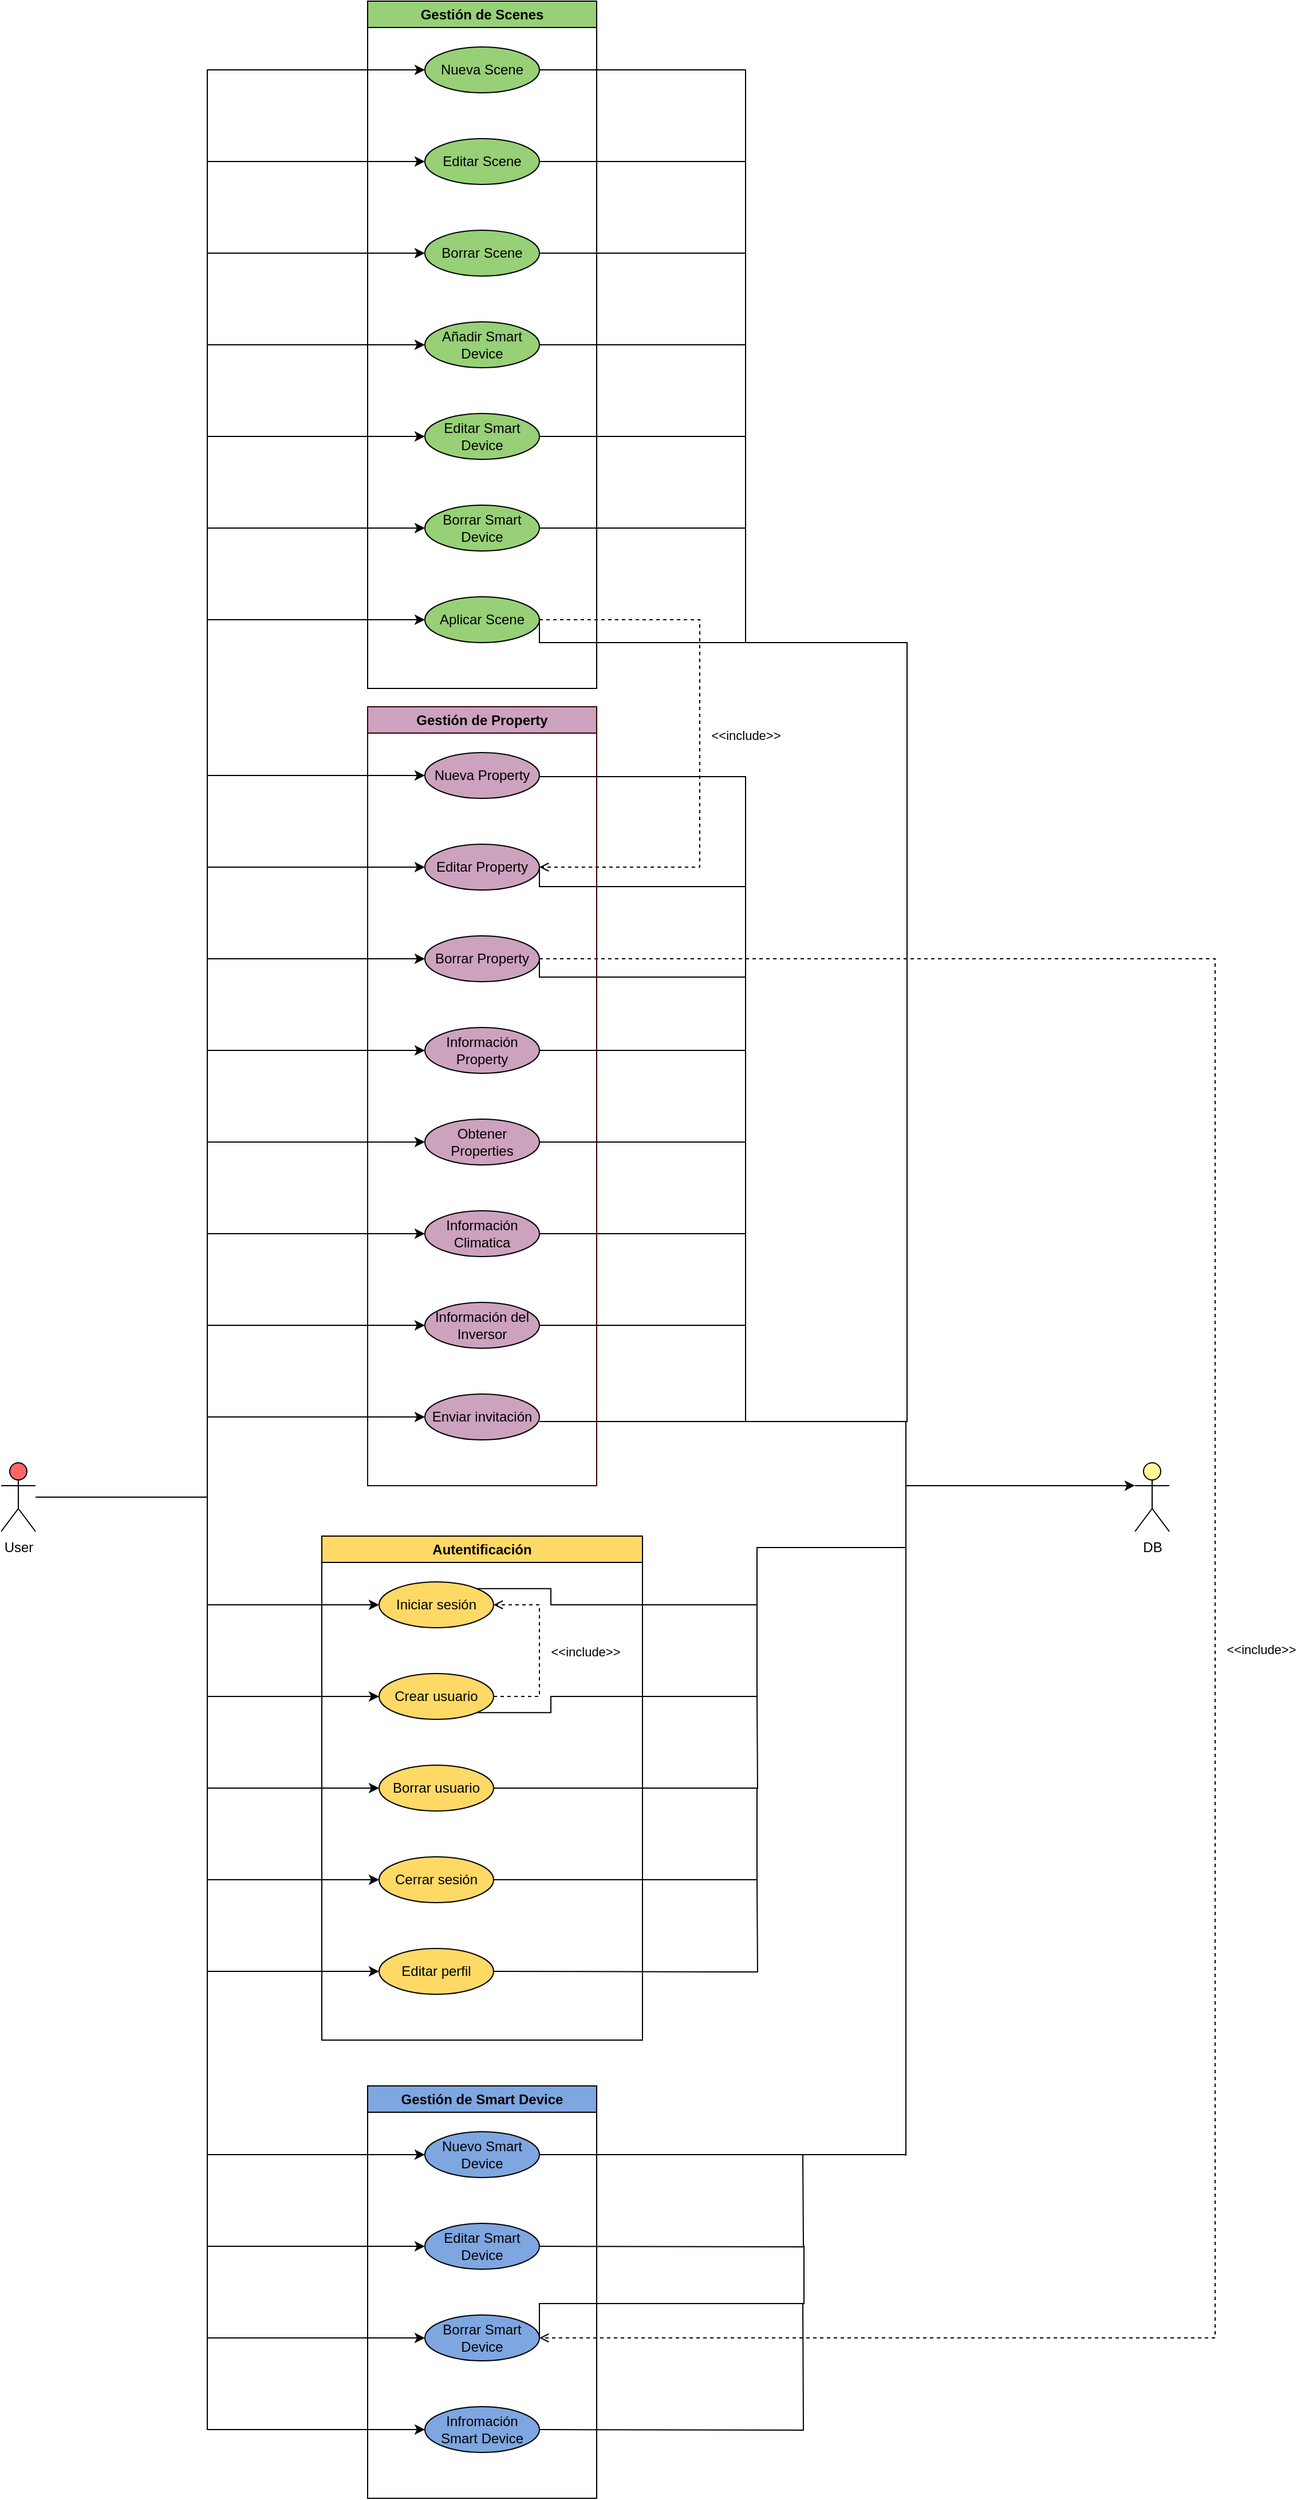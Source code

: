 <mxfile version="21.2.8" type="device">
  <diagram name="Página-1" id="qGU62RUMDF7yLZdWHexL">
    <mxGraphModel dx="1720" dy="2008" grid="1" gridSize="10" guides="1" tooltips="1" connect="1" arrows="1" fold="1" page="1" pageScale="1" pageWidth="827" pageHeight="1169" math="0" shadow="0">
      <root>
        <mxCell id="0" />
        <mxCell id="1" parent="0" />
        <mxCell id="La6jZJayL8-oUf0QyG6G-1" value="Gestión de Property" style="swimlane;whiteSpace=wrap;html=1;strokeColor=#330000;shadow=0;fillColor=#CDA2BE;" parent="1" vertex="1">
          <mxGeometry x="360" y="-514" width="200" height="680" as="geometry" />
        </mxCell>
        <mxCell id="La6jZJayL8-oUf0QyG6G-6" value="Nueva Property" style="ellipse;whiteSpace=wrap;html=1;fillColor=#CDA2BE;" parent="La6jZJayL8-oUf0QyG6G-1" vertex="1">
          <mxGeometry x="50" y="40" width="100" height="40" as="geometry" />
        </mxCell>
        <mxCell id="La6jZJayL8-oUf0QyG6G-7" value="Editar Property" style="ellipse;whiteSpace=wrap;html=1;fillColor=#CDA2BE;" parent="La6jZJayL8-oUf0QyG6G-1" vertex="1">
          <mxGeometry x="50" y="120" width="100" height="40" as="geometry" />
        </mxCell>
        <mxCell id="La6jZJayL8-oUf0QyG6G-8" value="Borrar Property" style="ellipse;whiteSpace=wrap;html=1;fillColor=#CDA2BE;" parent="La6jZJayL8-oUf0QyG6G-1" vertex="1">
          <mxGeometry x="50" y="200" width="100" height="40" as="geometry" />
        </mxCell>
        <mxCell id="La6jZJayL8-oUf0QyG6G-9" value="Información Property" style="ellipse;whiteSpace=wrap;html=1;fillColor=#CDA2BE;" parent="La6jZJayL8-oUf0QyG6G-1" vertex="1">
          <mxGeometry x="50" y="280" width="100" height="40" as="geometry" />
        </mxCell>
        <mxCell id="La6jZJayL8-oUf0QyG6G-11" value="Obtener Properties" style="ellipse;whiteSpace=wrap;html=1;fillColor=#CDA2BE;" parent="La6jZJayL8-oUf0QyG6G-1" vertex="1">
          <mxGeometry x="50" y="360" width="100" height="40" as="geometry" />
        </mxCell>
        <mxCell id="La6jZJayL8-oUf0QyG6G-16" value="Información Climatica" style="ellipse;whiteSpace=wrap;html=1;fillColor=#CDA2BE;" parent="La6jZJayL8-oUf0QyG6G-1" vertex="1">
          <mxGeometry x="50" y="440" width="100" height="40" as="geometry" />
        </mxCell>
        <mxCell id="La6jZJayL8-oUf0QyG6G-17" value="Información del Inversor" style="ellipse;whiteSpace=wrap;html=1;fillColor=#CDA2BE;" parent="La6jZJayL8-oUf0QyG6G-1" vertex="1">
          <mxGeometry x="50" y="520" width="100" height="40" as="geometry" />
        </mxCell>
        <mxCell id="La6jZJayL8-oUf0QyG6G-26" value="Enviar invitación" style="ellipse;whiteSpace=wrap;html=1;fillColor=#CDA2BE;" parent="La6jZJayL8-oUf0QyG6G-1" vertex="1">
          <mxGeometry x="50" y="600" width="100" height="40" as="geometry" />
        </mxCell>
        <mxCell id="La6jZJayL8-oUf0QyG6G-2" value="Gestión de Smart Device" style="swimlane;whiteSpace=wrap;html=1;fillColor=#7EA6E0;" parent="1" vertex="1">
          <mxGeometry x="360" y="690" width="200" height="360" as="geometry" />
        </mxCell>
        <mxCell id="La6jZJayL8-oUf0QyG6G-10" value="Nuevo Smart Device" style="ellipse;whiteSpace=wrap;html=1;fillColor=#7EA6E0;" parent="La6jZJayL8-oUf0QyG6G-2" vertex="1">
          <mxGeometry x="50" y="40" width="100" height="40" as="geometry" />
        </mxCell>
        <mxCell id="La6jZJayL8-oUf0QyG6G-12" value="Editar Smart Device" style="ellipse;whiteSpace=wrap;html=1;fillColor=#7EA6E0;" parent="La6jZJayL8-oUf0QyG6G-2" vertex="1">
          <mxGeometry x="50" y="120" width="100" height="40" as="geometry" />
        </mxCell>
        <mxCell id="La6jZJayL8-oUf0QyG6G-13" value="Borrar Smart Device" style="ellipse;whiteSpace=wrap;html=1;fillColor=#7EA6E0;" parent="La6jZJayL8-oUf0QyG6G-2" vertex="1">
          <mxGeometry x="50" y="200" width="100" height="40" as="geometry" />
        </mxCell>
        <mxCell id="La6jZJayL8-oUf0QyG6G-31" value="Infromación Smart Device" style="ellipse;whiteSpace=wrap;html=1;fillColor=#7EA6E0;" parent="La6jZJayL8-oUf0QyG6G-2" vertex="1">
          <mxGeometry x="50" y="280" width="100" height="40" as="geometry" />
        </mxCell>
        <mxCell id="La6jZJayL8-oUf0QyG6G-3" value="Gestión de Scenes" style="swimlane;whiteSpace=wrap;html=1;fillColor=#97D077;" parent="1" vertex="1">
          <mxGeometry x="360" y="-1130" width="200" height="600" as="geometry" />
        </mxCell>
        <mxCell id="La6jZJayL8-oUf0QyG6G-32" value="Nueva Scene" style="ellipse;whiteSpace=wrap;html=1;fillColor=#97D077;" parent="La6jZJayL8-oUf0QyG6G-3" vertex="1">
          <mxGeometry x="50" y="40" width="100" height="40" as="geometry" />
        </mxCell>
        <mxCell id="La6jZJayL8-oUf0QyG6G-33" value="Editar Scene" style="ellipse;whiteSpace=wrap;html=1;fillColor=#97D077;" parent="La6jZJayL8-oUf0QyG6G-3" vertex="1">
          <mxGeometry x="50" y="120" width="100" height="40" as="geometry" />
        </mxCell>
        <mxCell id="La6jZJayL8-oUf0QyG6G-35" value="Borrar Scene" style="ellipse;whiteSpace=wrap;html=1;fillColor=#97D077;" parent="La6jZJayL8-oUf0QyG6G-3" vertex="1">
          <mxGeometry x="50" y="200" width="100" height="40" as="geometry" />
        </mxCell>
        <mxCell id="La6jZJayL8-oUf0QyG6G-36" value="Añadir Smart Device" style="ellipse;whiteSpace=wrap;html=1;fillColor=#97D077;" parent="La6jZJayL8-oUf0QyG6G-3" vertex="1">
          <mxGeometry x="50" y="280" width="100" height="40" as="geometry" />
        </mxCell>
        <mxCell id="La6jZJayL8-oUf0QyG6G-37" value="Editar Smart Device" style="ellipse;whiteSpace=wrap;html=1;fillColor=#97D077;" parent="La6jZJayL8-oUf0QyG6G-3" vertex="1">
          <mxGeometry x="50" y="360" width="100" height="40" as="geometry" />
        </mxCell>
        <mxCell id="La6jZJayL8-oUf0QyG6G-38" value="Borrar Smart Device" style="ellipse;whiteSpace=wrap;html=1;fillColor=#97D077;" parent="La6jZJayL8-oUf0QyG6G-3" vertex="1">
          <mxGeometry x="50" y="440" width="100" height="40" as="geometry" />
        </mxCell>
        <mxCell id="La6jZJayL8-oUf0QyG6G-39" value="Aplicar Scene" style="ellipse;whiteSpace=wrap;html=1;fillColor=#97D077;" parent="La6jZJayL8-oUf0QyG6G-3" vertex="1">
          <mxGeometry x="50" y="520" width="100" height="40" as="geometry" />
        </mxCell>
        <mxCell id="La6jZJayL8-oUf0QyG6G-5" value="Autentificación" style="swimlane;whiteSpace=wrap;html=1;fillColor=#FFD966;" parent="1" vertex="1">
          <mxGeometry x="320" y="210" width="280" height="440" as="geometry" />
        </mxCell>
        <mxCell id="La6jZJayL8-oUf0QyG6G-40" value="Iniciar sesión" style="ellipse;whiteSpace=wrap;html=1;fillColor=#FFD966;" parent="La6jZJayL8-oUf0QyG6G-5" vertex="1">
          <mxGeometry x="50" y="40" width="100" height="40" as="geometry" />
        </mxCell>
        <mxCell id="La6jZJayL8-oUf0QyG6G-41" value="Crear usuario" style="ellipse;whiteSpace=wrap;html=1;fillColor=#FFD966;" parent="La6jZJayL8-oUf0QyG6G-5" vertex="1">
          <mxGeometry x="50" y="120" width="100" height="40" as="geometry" />
        </mxCell>
        <mxCell id="La6jZJayL8-oUf0QyG6G-42" value="Borrar usuario" style="ellipse;whiteSpace=wrap;html=1;fillColor=#FFD966;" parent="La6jZJayL8-oUf0QyG6G-5" vertex="1">
          <mxGeometry x="50" y="200" width="100" height="40" as="geometry" />
        </mxCell>
        <mxCell id="La6jZJayL8-oUf0QyG6G-43" value="Cerrar sesión" style="ellipse;whiteSpace=wrap;html=1;fillColor=#FFD966;" parent="La6jZJayL8-oUf0QyG6G-5" vertex="1">
          <mxGeometry x="50" y="280" width="100" height="40" as="geometry" />
        </mxCell>
        <mxCell id="La6jZJayL8-oUf0QyG6G-44" value="Editar perfil" style="ellipse;whiteSpace=wrap;html=1;fillColor=#FFD966;" parent="La6jZJayL8-oUf0QyG6G-5" vertex="1">
          <mxGeometry x="50" y="360" width="100" height="40" as="geometry" />
        </mxCell>
        <mxCell id="La6jZJayL8-oUf0QyG6G-45" value="&amp;lt;&amp;lt;include&amp;gt;&amp;gt;" style="html=1;verticalAlign=bottom;labelBackgroundColor=none;endArrow=open;endFill=0;dashed=1;rounded=0;exitX=1;exitY=0.5;exitDx=0;exitDy=0;entryX=1;entryY=0.5;entryDx=0;entryDy=0;edgeStyle=orthogonalEdgeStyle;" parent="La6jZJayL8-oUf0QyG6G-5" source="La6jZJayL8-oUf0QyG6G-41" target="La6jZJayL8-oUf0QyG6G-40" edge="1">
          <mxGeometry x="-0.125" y="-40" width="160" relative="1" as="geometry">
            <mxPoint x="170" y="130" as="sourcePoint" />
            <mxPoint x="330" y="130" as="targetPoint" />
            <Array as="points">
              <mxPoint x="190" y="140" />
              <mxPoint x="190" y="60" />
            </Array>
            <mxPoint as="offset" />
          </mxGeometry>
        </mxCell>
        <mxCell id="Ixsyqqn0YIwXnsIAuVxs-2" style="edgeStyle=orthogonalEdgeStyle;rounded=0;orthogonalLoop=1;jettySize=auto;html=1;entryX=0;entryY=0.5;entryDx=0;entryDy=0;" edge="1" parent="1" source="La6jZJayL8-oUf0QyG6G-27" target="La6jZJayL8-oUf0QyG6G-40">
          <mxGeometry relative="1" as="geometry" />
        </mxCell>
        <mxCell id="Ixsyqqn0YIwXnsIAuVxs-3" style="edgeStyle=orthogonalEdgeStyle;rounded=0;orthogonalLoop=1;jettySize=auto;html=1;entryX=0;entryY=0.5;entryDx=0;entryDy=0;" edge="1" parent="1" source="La6jZJayL8-oUf0QyG6G-27" target="La6jZJayL8-oUf0QyG6G-41">
          <mxGeometry relative="1" as="geometry" />
        </mxCell>
        <mxCell id="Ixsyqqn0YIwXnsIAuVxs-12" style="edgeStyle=orthogonalEdgeStyle;rounded=0;orthogonalLoop=1;jettySize=auto;html=1;entryX=0;entryY=0.5;entryDx=0;entryDy=0;" edge="1" parent="1" source="La6jZJayL8-oUf0QyG6G-27" target="La6jZJayL8-oUf0QyG6G-42">
          <mxGeometry relative="1" as="geometry" />
        </mxCell>
        <mxCell id="Ixsyqqn0YIwXnsIAuVxs-13" style="edgeStyle=orthogonalEdgeStyle;rounded=0;orthogonalLoop=1;jettySize=auto;html=1;entryX=0;entryY=0.5;entryDx=0;entryDy=0;" edge="1" parent="1" source="La6jZJayL8-oUf0QyG6G-27" target="La6jZJayL8-oUf0QyG6G-43">
          <mxGeometry relative="1" as="geometry" />
        </mxCell>
        <mxCell id="Ixsyqqn0YIwXnsIAuVxs-14" style="edgeStyle=orthogonalEdgeStyle;rounded=0;orthogonalLoop=1;jettySize=auto;html=1;entryX=0;entryY=0.5;entryDx=0;entryDy=0;" edge="1" parent="1" source="La6jZJayL8-oUf0QyG6G-27" target="La6jZJayL8-oUf0QyG6G-44">
          <mxGeometry relative="1" as="geometry" />
        </mxCell>
        <mxCell id="Ixsyqqn0YIwXnsIAuVxs-39" style="edgeStyle=orthogonalEdgeStyle;rounded=0;orthogonalLoop=1;jettySize=auto;html=1;entryX=0;entryY=0.5;entryDx=0;entryDy=0;" edge="1" parent="1" source="La6jZJayL8-oUf0QyG6G-27" target="La6jZJayL8-oUf0QyG6G-26">
          <mxGeometry relative="1" as="geometry">
            <Array as="points">
              <mxPoint x="220" y="176" />
              <mxPoint x="220" y="106" />
            </Array>
          </mxGeometry>
        </mxCell>
        <mxCell id="Ixsyqqn0YIwXnsIAuVxs-40" style="edgeStyle=orthogonalEdgeStyle;rounded=0;orthogonalLoop=1;jettySize=auto;html=1;entryX=0;entryY=0.5;entryDx=0;entryDy=0;" edge="1" parent="1" source="La6jZJayL8-oUf0QyG6G-27" target="La6jZJayL8-oUf0QyG6G-17">
          <mxGeometry relative="1" as="geometry">
            <Array as="points">
              <mxPoint x="220" y="176" />
              <mxPoint x="220" y="26" />
            </Array>
          </mxGeometry>
        </mxCell>
        <mxCell id="Ixsyqqn0YIwXnsIAuVxs-41" style="edgeStyle=orthogonalEdgeStyle;rounded=0;orthogonalLoop=1;jettySize=auto;html=1;entryX=0;entryY=0.5;entryDx=0;entryDy=0;" edge="1" parent="1" source="La6jZJayL8-oUf0QyG6G-27" target="La6jZJayL8-oUf0QyG6G-16">
          <mxGeometry relative="1" as="geometry">
            <Array as="points">
              <mxPoint x="220" y="176" />
              <mxPoint x="220" y="-54" />
            </Array>
          </mxGeometry>
        </mxCell>
        <mxCell id="Ixsyqqn0YIwXnsIAuVxs-42" style="edgeStyle=orthogonalEdgeStyle;rounded=0;orthogonalLoop=1;jettySize=auto;html=1;entryX=0;entryY=0.5;entryDx=0;entryDy=0;" edge="1" parent="1" source="La6jZJayL8-oUf0QyG6G-27" target="La6jZJayL8-oUf0QyG6G-11">
          <mxGeometry relative="1" as="geometry">
            <Array as="points">
              <mxPoint x="220" y="176" />
              <mxPoint x="220" y="-134" />
            </Array>
          </mxGeometry>
        </mxCell>
        <mxCell id="Ixsyqqn0YIwXnsIAuVxs-43" style="edgeStyle=orthogonalEdgeStyle;rounded=0;orthogonalLoop=1;jettySize=auto;html=1;entryX=0;entryY=0.5;entryDx=0;entryDy=0;" edge="1" parent="1" source="La6jZJayL8-oUf0QyG6G-27" target="La6jZJayL8-oUf0QyG6G-9">
          <mxGeometry relative="1" as="geometry">
            <Array as="points">
              <mxPoint x="220" y="176" />
              <mxPoint x="220" y="-214" />
            </Array>
          </mxGeometry>
        </mxCell>
        <mxCell id="Ixsyqqn0YIwXnsIAuVxs-44" style="edgeStyle=orthogonalEdgeStyle;rounded=0;orthogonalLoop=1;jettySize=auto;html=1;entryX=0;entryY=0.5;entryDx=0;entryDy=0;" edge="1" parent="1" source="La6jZJayL8-oUf0QyG6G-27" target="La6jZJayL8-oUf0QyG6G-8">
          <mxGeometry relative="1" as="geometry">
            <Array as="points">
              <mxPoint x="220" y="176" />
              <mxPoint x="220" y="-294" />
            </Array>
          </mxGeometry>
        </mxCell>
        <mxCell id="Ixsyqqn0YIwXnsIAuVxs-45" style="edgeStyle=orthogonalEdgeStyle;rounded=0;orthogonalLoop=1;jettySize=auto;html=1;entryX=0;entryY=0.5;entryDx=0;entryDy=0;" edge="1" parent="1" source="La6jZJayL8-oUf0QyG6G-27" target="La6jZJayL8-oUf0QyG6G-7">
          <mxGeometry relative="1" as="geometry">
            <Array as="points">
              <mxPoint x="220" y="176" />
              <mxPoint x="220" y="-374" />
            </Array>
          </mxGeometry>
        </mxCell>
        <mxCell id="Ixsyqqn0YIwXnsIAuVxs-46" style="edgeStyle=orthogonalEdgeStyle;rounded=0;orthogonalLoop=1;jettySize=auto;html=1;entryX=0;entryY=0.5;entryDx=0;entryDy=0;" edge="1" parent="1" source="La6jZJayL8-oUf0QyG6G-27" target="La6jZJayL8-oUf0QyG6G-6">
          <mxGeometry relative="1" as="geometry">
            <Array as="points">
              <mxPoint x="220" y="176" />
              <mxPoint x="220" y="-454" />
            </Array>
          </mxGeometry>
        </mxCell>
        <mxCell id="Ixsyqqn0YIwXnsIAuVxs-47" style="edgeStyle=orthogonalEdgeStyle;rounded=0;orthogonalLoop=1;jettySize=auto;html=1;entryX=0;entryY=0.5;entryDx=0;entryDy=0;" edge="1" parent="1" source="La6jZJayL8-oUf0QyG6G-27" target="La6jZJayL8-oUf0QyG6G-39">
          <mxGeometry relative="1" as="geometry">
            <Array as="points">
              <mxPoint x="220" y="176" />
              <mxPoint x="220" y="-590" />
            </Array>
          </mxGeometry>
        </mxCell>
        <mxCell id="Ixsyqqn0YIwXnsIAuVxs-48" style="edgeStyle=orthogonalEdgeStyle;rounded=0;orthogonalLoop=1;jettySize=auto;html=1;entryX=0;entryY=0.5;entryDx=0;entryDy=0;" edge="1" parent="1" source="La6jZJayL8-oUf0QyG6G-27" target="La6jZJayL8-oUf0QyG6G-38">
          <mxGeometry relative="1" as="geometry">
            <Array as="points">
              <mxPoint x="220" y="176" />
              <mxPoint x="220" y="-670" />
            </Array>
          </mxGeometry>
        </mxCell>
        <mxCell id="Ixsyqqn0YIwXnsIAuVxs-49" style="edgeStyle=orthogonalEdgeStyle;rounded=0;orthogonalLoop=1;jettySize=auto;html=1;entryX=0;entryY=0.5;entryDx=0;entryDy=0;" edge="1" parent="1" source="La6jZJayL8-oUf0QyG6G-27" target="La6jZJayL8-oUf0QyG6G-37">
          <mxGeometry relative="1" as="geometry">
            <Array as="points">
              <mxPoint x="220" y="176" />
              <mxPoint x="220" y="-750" />
            </Array>
          </mxGeometry>
        </mxCell>
        <mxCell id="Ixsyqqn0YIwXnsIAuVxs-50" style="edgeStyle=orthogonalEdgeStyle;rounded=0;orthogonalLoop=1;jettySize=auto;html=1;entryX=0;entryY=0.5;entryDx=0;entryDy=0;" edge="1" parent="1" source="La6jZJayL8-oUf0QyG6G-27" target="La6jZJayL8-oUf0QyG6G-36">
          <mxGeometry relative="1" as="geometry">
            <Array as="points">
              <mxPoint x="220" y="176" />
              <mxPoint x="220" y="-830" />
            </Array>
          </mxGeometry>
        </mxCell>
        <mxCell id="Ixsyqqn0YIwXnsIAuVxs-51" style="edgeStyle=orthogonalEdgeStyle;rounded=0;orthogonalLoop=1;jettySize=auto;html=1;entryX=0;entryY=0.5;entryDx=0;entryDy=0;" edge="1" parent="1" source="La6jZJayL8-oUf0QyG6G-27" target="La6jZJayL8-oUf0QyG6G-35">
          <mxGeometry relative="1" as="geometry">
            <Array as="points">
              <mxPoint x="220" y="176" />
              <mxPoint x="220" y="-910" />
            </Array>
          </mxGeometry>
        </mxCell>
        <mxCell id="Ixsyqqn0YIwXnsIAuVxs-52" style="edgeStyle=orthogonalEdgeStyle;rounded=0;orthogonalLoop=1;jettySize=auto;html=1;entryX=0;entryY=0.5;entryDx=0;entryDy=0;" edge="1" parent="1" source="La6jZJayL8-oUf0QyG6G-27" target="La6jZJayL8-oUf0QyG6G-33">
          <mxGeometry relative="1" as="geometry">
            <Array as="points">
              <mxPoint x="220" y="176" />
              <mxPoint x="220" y="-990" />
            </Array>
          </mxGeometry>
        </mxCell>
        <mxCell id="Ixsyqqn0YIwXnsIAuVxs-53" style="edgeStyle=orthogonalEdgeStyle;rounded=0;orthogonalLoop=1;jettySize=auto;html=1;entryX=0;entryY=0.5;entryDx=0;entryDy=0;" edge="1" parent="1" source="La6jZJayL8-oUf0QyG6G-27" target="La6jZJayL8-oUf0QyG6G-32">
          <mxGeometry relative="1" as="geometry">
            <Array as="points">
              <mxPoint x="220" y="176" />
              <mxPoint x="220" y="-1070" />
            </Array>
          </mxGeometry>
        </mxCell>
        <mxCell id="Ixsyqqn0YIwXnsIAuVxs-54" style="edgeStyle=orthogonalEdgeStyle;rounded=0;orthogonalLoop=1;jettySize=auto;html=1;entryX=0;entryY=0.5;entryDx=0;entryDy=0;" edge="1" parent="1" source="La6jZJayL8-oUf0QyG6G-27" target="La6jZJayL8-oUf0QyG6G-10">
          <mxGeometry relative="1" as="geometry">
            <Array as="points">
              <mxPoint x="220" y="176" />
              <mxPoint x="220" y="750" />
            </Array>
          </mxGeometry>
        </mxCell>
        <mxCell id="Ixsyqqn0YIwXnsIAuVxs-55" style="edgeStyle=orthogonalEdgeStyle;rounded=0;orthogonalLoop=1;jettySize=auto;html=1;entryX=0;entryY=0.5;entryDx=0;entryDy=0;" edge="1" parent="1" source="La6jZJayL8-oUf0QyG6G-27" target="La6jZJayL8-oUf0QyG6G-12">
          <mxGeometry relative="1" as="geometry">
            <Array as="points">
              <mxPoint x="220" y="176" />
              <mxPoint x="220" y="830" />
            </Array>
          </mxGeometry>
        </mxCell>
        <mxCell id="Ixsyqqn0YIwXnsIAuVxs-56" style="edgeStyle=orthogonalEdgeStyle;rounded=0;orthogonalLoop=1;jettySize=auto;html=1;entryX=0;entryY=0.5;entryDx=0;entryDy=0;" edge="1" parent="1" source="La6jZJayL8-oUf0QyG6G-27" target="La6jZJayL8-oUf0QyG6G-13">
          <mxGeometry relative="1" as="geometry">
            <Array as="points">
              <mxPoint x="220" y="176" />
              <mxPoint x="220" y="910" />
            </Array>
          </mxGeometry>
        </mxCell>
        <mxCell id="Ixsyqqn0YIwXnsIAuVxs-57" style="edgeStyle=orthogonalEdgeStyle;rounded=0;orthogonalLoop=1;jettySize=auto;html=1;entryX=0;entryY=0.5;entryDx=0;entryDy=0;" edge="1" parent="1" source="La6jZJayL8-oUf0QyG6G-27" target="La6jZJayL8-oUf0QyG6G-31">
          <mxGeometry relative="1" as="geometry">
            <Array as="points">
              <mxPoint x="220" y="176" />
              <mxPoint x="220" y="990" />
            </Array>
          </mxGeometry>
        </mxCell>
        <mxCell id="La6jZJayL8-oUf0QyG6G-27" value="User" style="shape=umlActor;verticalLabelPosition=bottom;verticalAlign=top;html=1;outlineConnect=0;fillColor=#FF6666;" parent="1" vertex="1">
          <mxGeometry x="40" y="146" width="30" height="60" as="geometry" />
        </mxCell>
        <mxCell id="La6jZJayL8-oUf0QyG6G-28" value="DB" style="shape=umlActor;verticalLabelPosition=bottom;verticalAlign=top;html=1;outlineConnect=0;fillColor=#FFFF99;" parent="1" vertex="1">
          <mxGeometry x="1030" y="146" width="30" height="60" as="geometry" />
        </mxCell>
        <mxCell id="Ixsyqqn0YIwXnsIAuVxs-6" style="edgeStyle=orthogonalEdgeStyle;rounded=0;orthogonalLoop=1;jettySize=auto;html=1;entryX=0;entryY=0.333;entryDx=0;entryDy=0;entryPerimeter=0;exitX=1;exitY=0;exitDx=0;exitDy=0;" edge="1" parent="1" source="La6jZJayL8-oUf0QyG6G-40" target="La6jZJayL8-oUf0QyG6G-28">
          <mxGeometry relative="1" as="geometry">
            <mxPoint x="520" y="270" as="sourcePoint" />
            <Array as="points">
              <mxPoint x="520" y="256" />
              <mxPoint x="520" y="270" />
              <mxPoint x="700" y="270" />
              <mxPoint x="700" y="220" />
              <mxPoint x="830" y="220" />
              <mxPoint x="830" y="166" />
            </Array>
          </mxGeometry>
        </mxCell>
        <mxCell id="Ixsyqqn0YIwXnsIAuVxs-8" value="" style="endArrow=none;html=1;rounded=0;edgeStyle=orthogonalEdgeStyle;exitX=1;exitY=1;exitDx=0;exitDy=0;" edge="1" parent="1" source="La6jZJayL8-oUf0QyG6G-41">
          <mxGeometry width="50" height="50" relative="1" as="geometry">
            <mxPoint x="520" y="350" as="sourcePoint" />
            <mxPoint x="700" y="270" as="targetPoint" />
            <Array as="points">
              <mxPoint x="520" y="364" />
              <mxPoint x="520" y="350" />
              <mxPoint x="700" y="350" />
            </Array>
          </mxGeometry>
        </mxCell>
        <mxCell id="Ixsyqqn0YIwXnsIAuVxs-9" value="" style="endArrow=none;html=1;rounded=0;exitX=1;exitY=0.5;exitDx=0;exitDy=0;edgeStyle=orthogonalEdgeStyle;" edge="1" parent="1" source="La6jZJayL8-oUf0QyG6G-42">
          <mxGeometry width="50" height="50" relative="1" as="geometry">
            <mxPoint x="650" y="460" as="sourcePoint" />
            <mxPoint x="700" y="350" as="targetPoint" />
          </mxGeometry>
        </mxCell>
        <mxCell id="Ixsyqqn0YIwXnsIAuVxs-10" value="" style="endArrow=none;html=1;rounded=0;edgeStyle=orthogonalEdgeStyle;exitX=1;exitY=0.5;exitDx=0;exitDy=0;" edge="1" parent="1">
          <mxGeometry width="50" height="50" relative="1" as="geometry">
            <mxPoint x="470.0" y="510.0" as="sourcePoint" />
            <mxPoint x="700" y="430" as="targetPoint" />
            <Array as="points">
              <mxPoint x="700" y="510" />
            </Array>
          </mxGeometry>
        </mxCell>
        <mxCell id="Ixsyqqn0YIwXnsIAuVxs-11" value="" style="endArrow=none;html=1;rounded=0;exitX=1;exitY=0.5;exitDx=0;exitDy=0;edgeStyle=orthogonalEdgeStyle;" edge="1" parent="1">
          <mxGeometry width="50" height="50" relative="1" as="geometry">
            <mxPoint x="470" y="590" as="sourcePoint" />
            <mxPoint x="700" y="510" as="targetPoint" />
          </mxGeometry>
        </mxCell>
        <mxCell id="Ixsyqqn0YIwXnsIAuVxs-15" value="&amp;lt;&amp;lt;include&amp;gt;&amp;gt;" style="html=1;verticalAlign=bottom;labelBackgroundColor=none;endArrow=open;endFill=0;dashed=1;rounded=0;exitX=1;exitY=0.5;exitDx=0;exitDy=0;entryX=1;entryY=0.5;entryDx=0;entryDy=0;edgeStyle=orthogonalEdgeStyle;" edge="1" parent="1" source="La6jZJayL8-oUf0QyG6G-39" target="La6jZJayL8-oUf0QyG6G-7">
          <mxGeometry x="0.008" y="40" width="160" relative="1" as="geometry">
            <mxPoint x="660" y="1210" as="sourcePoint" />
            <mxPoint x="650" y="-230" as="targetPoint" />
            <Array as="points">
              <mxPoint x="650" y="-590" />
              <mxPoint x="650" y="-374" />
            </Array>
            <mxPoint as="offset" />
          </mxGeometry>
        </mxCell>
        <mxCell id="Ixsyqqn0YIwXnsIAuVxs-18" value="&amp;lt;&amp;lt;include&amp;gt;&amp;gt;" style="html=1;verticalAlign=bottom;labelBackgroundColor=none;endArrow=open;endFill=0;dashed=1;rounded=0;exitX=1;exitY=0.5;exitDx=0;exitDy=0;entryX=1;entryY=0.5;entryDx=0;entryDy=0;edgeStyle=orthogonalEdgeStyle;" edge="1" parent="1" source="La6jZJayL8-oUf0QyG6G-8" target="La6jZJayL8-oUf0QyG6G-13">
          <mxGeometry x="0.008" y="40" width="160" relative="1" as="geometry">
            <mxPoint x="530" y="-300" as="sourcePoint" />
            <mxPoint x="530" y="-84" as="targetPoint" />
            <Array as="points">
              <mxPoint x="1100" y="-294" />
              <mxPoint x="1100" y="910" />
            </Array>
            <mxPoint as="offset" />
          </mxGeometry>
        </mxCell>
        <mxCell id="Ixsyqqn0YIwXnsIAuVxs-19" value="" style="endArrow=none;html=1;rounded=0;exitX=1;exitY=0.5;exitDx=0;exitDy=0;edgeStyle=orthogonalEdgeStyle;" edge="1" parent="1">
          <mxGeometry width="50" height="50" relative="1" as="geometry">
            <mxPoint x="510" y="750" as="sourcePoint" />
            <mxPoint x="830" y="220" as="targetPoint" />
            <Array as="points">
              <mxPoint x="830" y="751" />
              <mxPoint x="830" y="670" />
            </Array>
          </mxGeometry>
        </mxCell>
        <mxCell id="Ixsyqqn0YIwXnsIAuVxs-20" value="" style="endArrow=none;html=1;rounded=0;exitX=1;exitY=0.5;exitDx=0;exitDy=0;edgeStyle=orthogonalEdgeStyle;" edge="1" parent="1">
          <mxGeometry width="50" height="50" relative="1" as="geometry">
            <mxPoint x="510" y="830" as="sourcePoint" />
            <mxPoint x="740" y="750" as="targetPoint" />
          </mxGeometry>
        </mxCell>
        <mxCell id="Ixsyqqn0YIwXnsIAuVxs-21" value="" style="endArrow=none;html=1;rounded=0;exitX=1;exitY=0.5;exitDx=0;exitDy=0;edgeStyle=orthogonalEdgeStyle;" edge="1" parent="1">
          <mxGeometry width="50" height="50" relative="1" as="geometry">
            <mxPoint x="510" y="909.73" as="sourcePoint" />
            <mxPoint x="740" y="829.73" as="targetPoint" />
            <Array as="points">
              <mxPoint x="510" y="880" />
              <mxPoint x="741" y="880" />
              <mxPoint x="741" y="830" />
            </Array>
          </mxGeometry>
        </mxCell>
        <mxCell id="Ixsyqqn0YIwXnsIAuVxs-22" value="" style="endArrow=none;html=1;rounded=0;exitX=1;exitY=0.5;exitDx=0;exitDy=0;edgeStyle=orthogonalEdgeStyle;" edge="1" parent="1">
          <mxGeometry width="50" height="50" relative="1" as="geometry">
            <mxPoint x="510" y="990" as="sourcePoint" />
            <mxPoint x="740" y="880" as="targetPoint" />
          </mxGeometry>
        </mxCell>
        <mxCell id="Ixsyqqn0YIwXnsIAuVxs-24" value="" style="endArrow=none;html=1;rounded=0;exitX=1;exitY=0.5;exitDx=0;exitDy=0;edgeStyle=orthogonalEdgeStyle;" edge="1" parent="1">
          <mxGeometry width="50" height="50" relative="1" as="geometry">
            <mxPoint x="510" y="110" as="sourcePoint" />
            <mxPoint x="830" y="170" as="targetPoint" />
            <Array as="points">
              <mxPoint x="830" y="111" />
              <mxPoint x="830" y="30" />
            </Array>
          </mxGeometry>
        </mxCell>
        <mxCell id="Ixsyqqn0YIwXnsIAuVxs-25" value="" style="endArrow=none;html=1;rounded=0;edgeStyle=orthogonalEdgeStyle;" edge="1" parent="1">
          <mxGeometry width="50" height="50" relative="1" as="geometry">
            <mxPoint x="510" y="26" as="sourcePoint" />
            <mxPoint x="690" y="110" as="targetPoint" />
            <Array as="points">
              <mxPoint x="690" y="26" />
            </Array>
          </mxGeometry>
        </mxCell>
        <mxCell id="Ixsyqqn0YIwXnsIAuVxs-26" value="" style="endArrow=none;html=1;rounded=0;edgeStyle=orthogonalEdgeStyle;" edge="1" parent="1">
          <mxGeometry width="50" height="50" relative="1" as="geometry">
            <mxPoint x="510" y="-54" as="sourcePoint" />
            <mxPoint x="690" y="30" as="targetPoint" />
            <Array as="points">
              <mxPoint x="690" y="-54" />
            </Array>
          </mxGeometry>
        </mxCell>
        <mxCell id="Ixsyqqn0YIwXnsIAuVxs-27" value="" style="endArrow=none;html=1;rounded=0;edgeStyle=orthogonalEdgeStyle;" edge="1" parent="1">
          <mxGeometry width="50" height="50" relative="1" as="geometry">
            <mxPoint x="510" y="-134" as="sourcePoint" />
            <mxPoint x="690" y="-50" as="targetPoint" />
            <Array as="points">
              <mxPoint x="690" y="-134" />
            </Array>
          </mxGeometry>
        </mxCell>
        <mxCell id="Ixsyqqn0YIwXnsIAuVxs-28" value="" style="endArrow=none;html=1;rounded=0;edgeStyle=orthogonalEdgeStyle;" edge="1" parent="1">
          <mxGeometry width="50" height="50" relative="1" as="geometry">
            <mxPoint x="510" y="-214" as="sourcePoint" />
            <mxPoint x="690" y="-130" as="targetPoint" />
            <Array as="points">
              <mxPoint x="690" y="-214" />
            </Array>
          </mxGeometry>
        </mxCell>
        <mxCell id="Ixsyqqn0YIwXnsIAuVxs-29" value="" style="endArrow=none;html=1;rounded=0;edgeStyle=orthogonalEdgeStyle;exitX=1;exitY=0.5;exitDx=0;exitDy=0;" edge="1" parent="1" source="La6jZJayL8-oUf0QyG6G-8">
          <mxGeometry width="50" height="50" relative="1" as="geometry">
            <mxPoint x="510" y="-290" as="sourcePoint" />
            <mxPoint x="690" y="-194" as="targetPoint" />
            <Array as="points">
              <mxPoint x="510" y="-278" />
              <mxPoint x="690" y="-278" />
            </Array>
          </mxGeometry>
        </mxCell>
        <mxCell id="Ixsyqqn0YIwXnsIAuVxs-30" value="" style="endArrow=none;html=1;rounded=0;edgeStyle=orthogonalEdgeStyle;exitX=1;exitY=0.5;exitDx=0;exitDy=0;" edge="1" parent="1">
          <mxGeometry width="50" height="50" relative="1" as="geometry">
            <mxPoint x="510" y="-373" as="sourcePoint" />
            <mxPoint x="690" y="-273" as="targetPoint" />
            <Array as="points">
              <mxPoint x="510" y="-357" />
              <mxPoint x="690" y="-357" />
            </Array>
          </mxGeometry>
        </mxCell>
        <mxCell id="Ixsyqqn0YIwXnsIAuVxs-31" value="" style="endArrow=none;html=1;rounded=0;edgeStyle=orthogonalEdgeStyle;" edge="1" parent="1">
          <mxGeometry width="50" height="50" relative="1" as="geometry">
            <mxPoint x="510" y="-453" as="sourcePoint" />
            <mxPoint x="690" y="-350" as="targetPoint" />
            <Array as="points">
              <mxPoint x="690" y="-453" />
            </Array>
          </mxGeometry>
        </mxCell>
        <mxCell id="Ixsyqqn0YIwXnsIAuVxs-32" value="" style="endArrow=none;html=1;rounded=0;exitX=1;exitY=0.5;exitDx=0;exitDy=0;edgeStyle=orthogonalEdgeStyle;" edge="1" parent="1" source="La6jZJayL8-oUf0QyG6G-39">
          <mxGeometry width="50" height="50" relative="1" as="geometry">
            <mxPoint x="740" y="-570" as="sourcePoint" />
            <mxPoint x="830" y="110" as="targetPoint" />
            <Array as="points">
              <mxPoint x="510" y="-570" />
              <mxPoint x="831" y="-570" />
              <mxPoint x="831" y="110" />
            </Array>
          </mxGeometry>
        </mxCell>
        <mxCell id="Ixsyqqn0YIwXnsIAuVxs-33" value="" style="endArrow=none;html=1;rounded=0;edgeStyle=orthogonalEdgeStyle;" edge="1" parent="1">
          <mxGeometry width="50" height="50" relative="1" as="geometry">
            <mxPoint x="510" y="-670" as="sourcePoint" />
            <mxPoint x="690" y="-570" as="targetPoint" />
            <Array as="points">
              <mxPoint x="690" y="-670" />
            </Array>
          </mxGeometry>
        </mxCell>
        <mxCell id="Ixsyqqn0YIwXnsIAuVxs-34" value="" style="endArrow=none;html=1;rounded=0;edgeStyle=orthogonalEdgeStyle;" edge="1" parent="1">
          <mxGeometry width="50" height="50" relative="1" as="geometry">
            <mxPoint x="510" y="-750" as="sourcePoint" />
            <mxPoint x="690" y="-666" as="targetPoint" />
            <Array as="points">
              <mxPoint x="690" y="-750" />
            </Array>
          </mxGeometry>
        </mxCell>
        <mxCell id="Ixsyqqn0YIwXnsIAuVxs-35" value="" style="endArrow=none;html=1;rounded=0;edgeStyle=orthogonalEdgeStyle;" edge="1" parent="1">
          <mxGeometry width="50" height="50" relative="1" as="geometry">
            <mxPoint x="510" y="-830" as="sourcePoint" />
            <mxPoint x="690" y="-746" as="targetPoint" />
            <Array as="points">
              <mxPoint x="690" y="-830" />
            </Array>
          </mxGeometry>
        </mxCell>
        <mxCell id="Ixsyqqn0YIwXnsIAuVxs-36" value="" style="endArrow=none;html=1;rounded=0;edgeStyle=orthogonalEdgeStyle;" edge="1" parent="1">
          <mxGeometry width="50" height="50" relative="1" as="geometry">
            <mxPoint x="510" y="-910" as="sourcePoint" />
            <mxPoint x="690" y="-826" as="targetPoint" />
            <Array as="points">
              <mxPoint x="690" y="-910" />
            </Array>
          </mxGeometry>
        </mxCell>
        <mxCell id="Ixsyqqn0YIwXnsIAuVxs-37" value="" style="endArrow=none;html=1;rounded=0;edgeStyle=orthogonalEdgeStyle;" edge="1" parent="1">
          <mxGeometry width="50" height="50" relative="1" as="geometry">
            <mxPoint x="510" y="-990" as="sourcePoint" />
            <mxPoint x="690" y="-906" as="targetPoint" />
            <Array as="points">
              <mxPoint x="690" y="-990" />
            </Array>
          </mxGeometry>
        </mxCell>
        <mxCell id="Ixsyqqn0YIwXnsIAuVxs-38" value="" style="endArrow=none;html=1;rounded=0;edgeStyle=orthogonalEdgeStyle;" edge="1" parent="1">
          <mxGeometry width="50" height="50" relative="1" as="geometry">
            <mxPoint x="510" y="-1070" as="sourcePoint" />
            <mxPoint x="690" y="-986" as="targetPoint" />
            <Array as="points">
              <mxPoint x="690" y="-1070" />
            </Array>
          </mxGeometry>
        </mxCell>
      </root>
    </mxGraphModel>
  </diagram>
</mxfile>
